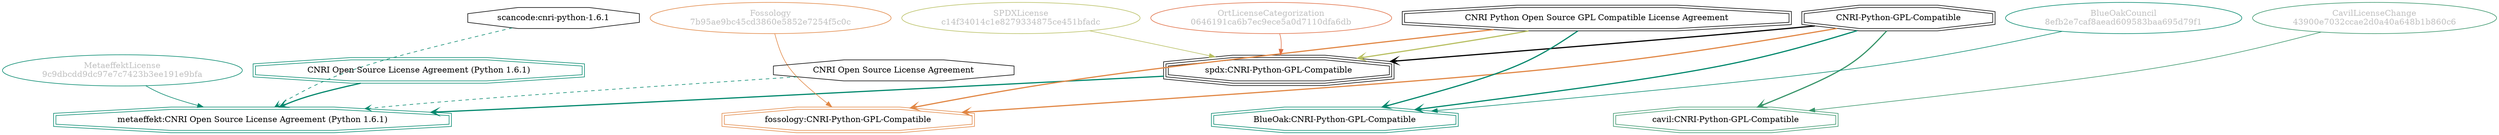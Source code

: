 strict digraph {
    node [shape=box];
    graph [splines=curved];
    1300 [label="SPDXLicense\nc14f34014c1e8279334875ce451bfadc"
         ,fontcolor=gray
         ,color="#b8bf62"
         ,fillcolor="beige;1"
         ,shape=ellipse];
    1301 [label="spdx:CNRI-Python-GPL-Compatible"
         ,shape=tripleoctagon];
    1302 [label="CNRI-Python-GPL-Compatible"
         ,shape=doubleoctagon];
    1303 [label="CNRI Python Open Source GPL Compatible License Agreement"
         ,shape=doubleoctagon];
    8816 [label="BlueOakCouncil\n8efb2e7caf8aead609583baa695d79f1"
         ,fontcolor=gray
         ,color="#00876c"
         ,fillcolor="beige;1"
         ,shape=ellipse];
    8817 [label="BlueOak:CNRI-Python-GPL-Compatible"
         ,color="#00876c"
         ,shape=doubleoctagon];
    13983 [label="scancode:cnri-python-1.6.1"
          ,shape=octagon];
    26873 [label="Fossology\n7b95ae9bc45cd3860e5852e7254f5c0c"
          ,fontcolor=gray
          ,color="#e18745"
          ,fillcolor="beige;1"
          ,shape=ellipse];
    26874 [label="fossology:CNRI-Python-GPL-Compatible"
          ,color="#e18745"
          ,shape=doubleoctagon];
    28636 [label="OrtLicenseCategorization\n0646191ca6b7ec9ece5a0d7110dfa6db"
          ,fontcolor=gray
          ,color="#e06f45"
          ,fillcolor="beige;1"
          ,shape=ellipse];
    36690 [label="CavilLicenseChange\n43900e7032ccae2d0a40a648b1b860c6"
          ,fontcolor=gray
          ,color="#379469"
          ,fillcolor="beige;1"
          ,shape=ellipse];
    36691 [label="cavil:CNRI-Python-GPL-Compatible"
          ,color="#379469"
          ,shape=doubleoctagon];
    40669 [label="CNRI Open Source License Agreement"
          ,shape=octagon];
    40675 [label="MetaeffektLicense\n9c9dbcdd9dc97e7c7423b3ee191e9bfa"
          ,fontcolor=gray
          ,color="#00876c"
          ,fillcolor="beige;1"
          ,shape=ellipse];
    40676 [label="metaeffekt:CNRI Open Source License Agreement (Python 1.6.1)"
          ,color="#00876c"
          ,shape=doubleoctagon];
    40677 [label="CNRI Open Source License Agreement (Python 1.6.1)"
          ,color="#00876c"
          ,shape=doubleoctagon];
    1300 -> 1301 [weight=0.5
                 ,color="#b8bf62"];
    1301 -> 40676 [style=bold
                  ,arrowhead=vee
                  ,weight=0.7
                  ,color="#00876c"];
    1302 -> 1301 [style=bold
                 ,arrowhead=vee
                 ,weight=0.7];
    1302 -> 8817 [style=bold
                 ,arrowhead=vee
                 ,weight=0.7
                 ,color="#00876c"];
    1302 -> 26874 [style=bold
                  ,arrowhead=vee
                  ,weight=0.7
                  ,color="#e18745"];
    1302 -> 36691 [style=bold
                  ,arrowhead=vee
                  ,weight=0.7
                  ,color="#379469"];
    1302 -> 36691 [style=bold
                  ,arrowhead=vee
                  ,weight=0.7
                  ,color="#379469"];
    1303 -> 1301 [style=bold
                 ,arrowhead=vee
                 ,weight=0.7
                 ,color="#b8bf62"];
    1303 -> 8817 [style=bold
                 ,arrowhead=vee
                 ,weight=0.7
                 ,color="#00876c"];
    1303 -> 26874 [style=bold
                  ,arrowhead=vee
                  ,weight=0.7
                  ,color="#e18745"];
    8816 -> 8817 [weight=0.5
                 ,color="#00876c"];
    13983 -> 40676 [style=dashed
                   ,arrowhead=vee
                   ,weight=0.5
                   ,color="#00876c"];
    26873 -> 26874 [weight=0.5
                   ,color="#e18745"];
    28636 -> 1301 [weight=0.5
                  ,color="#e06f45"];
    36690 -> 36691 [weight=0.5
                   ,color="#379469"];
    40669 -> 40676 [style=dashed
                   ,arrowhead=vee
                   ,weight=0.5
                   ,color="#00876c"];
    40675 -> 40676 [weight=0.5
                   ,color="#00876c"];
    40677 -> 40676 [style=bold
                   ,arrowhead=vee
                   ,weight=0.7
                   ,color="#00876c"];
}
